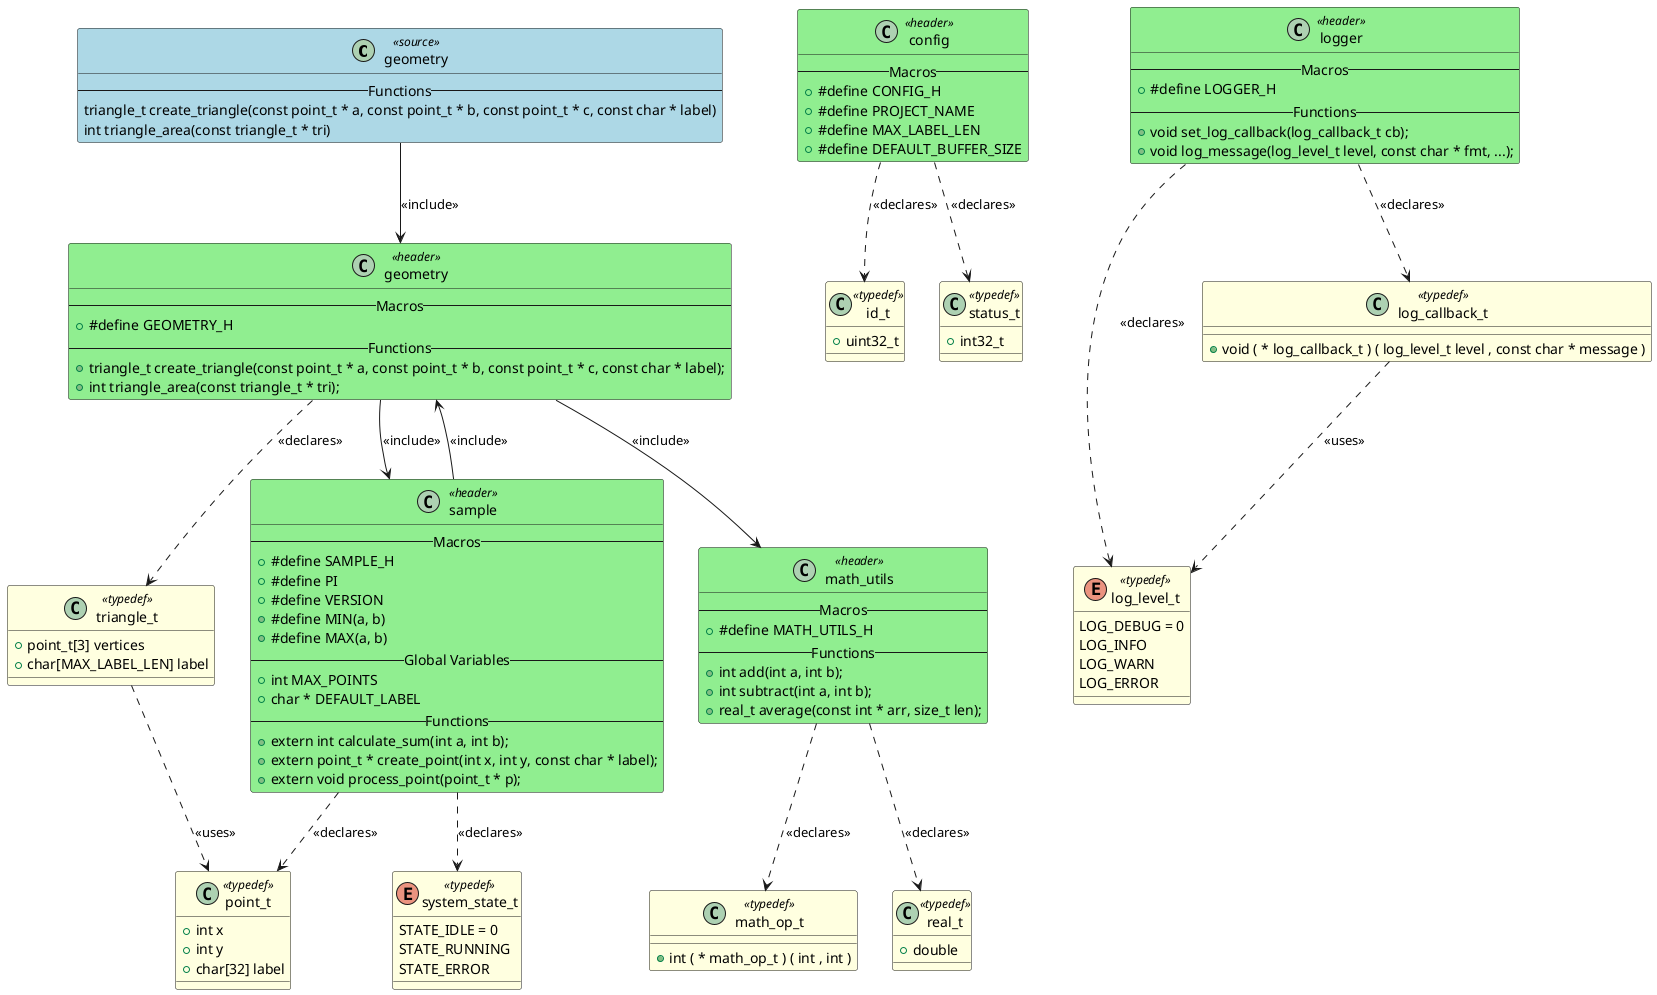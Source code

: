 @startuml geometry

class "geometry" as GEOMETRY <<source>> #LightBlue
{
-- Functions --
triangle_t create_triangle(const point_t * a, const point_t * b, const point_t * c, const char * label)
int triangle_area(const triangle_t * tri)
}

class "triangle_t" as TYPEDEF_TRIANGLE_T <<typedef>> #LightYellow
{
+ point_t[3] vertices
+ char[MAX_LABEL_LEN] label
}

class "math_op_t" as TYPEDEF_MATH_OP_T <<typedef>> #LightYellow
{
+ int ( * math_op_t ) ( int , int )
}

enum "system_state_t" as TYPEDEF_SYSTEM_STATE_T <<typedef>> #LightYellow
{
STATE_IDLE = 0
STATE_RUNNING
STATE_ERROR
}

class "id_t" as TYPEDEF_ID_T <<typedef>> #LightYellow
{
+ uint32_t
}

class "point_t" as TYPEDEF_POINT_T <<typedef>> #LightYellow
{
+ int x
+ int y
+ char[32] label
}

class "real_t" as TYPEDEF_REAL_T <<typedef>> #LightYellow
{
+ double
}

class "status_t" as TYPEDEF_STATUS_T <<typedef>> #LightYellow
{
+ int32_t
}

enum "log_level_t" as TYPEDEF_LOG_LEVEL_T <<typedef>> #LightYellow
{
LOG_DEBUG = 0
LOG_INFO
LOG_WARN
LOG_ERROR
}

class "log_callback_t" as TYPEDEF_LOG_CALLBACK_T <<typedef>> #LightYellow
{
+ void ( * log_callback_t ) ( log_level_t level , const char * message )
}

class "geometry" as HEADER_GEOMETRY <<header>> #LightGreen
{
-- Macros --
+ #define GEOMETRY_H
-- Functions --
+ triangle_t create_triangle(const point_t * a, const point_t * b, const point_t * c, const char * label);
+ int triangle_area(const triangle_t * tri);
}
class "math_utils" as HEADER_MATH_UTILS <<header>> #LightGreen
{
-- Macros --
+ #define MATH_UTILS_H
-- Functions --
+ int add(int a, int b);
+ int subtract(int a, int b);
+ real_t average(const int * arr, size_t len);
}
class "sample" as HEADER_SAMPLE <<header>> #LightGreen
{
-- Macros --
+ #define SAMPLE_H
+ #define PI
+ #define VERSION
+ #define MIN(a, b)
+ #define MAX(a, b)
-- Global Variables --
+ int MAX_POINTS
+ char * DEFAULT_LABEL
-- Functions --
+ extern int calculate_sum(int a, int b);
+ extern point_t * create_point(int x, int y, const char * label);
+ extern void process_point(point_t * p);
}
class "config" as HEADER_CONFIG <<header>> #LightGreen
{
-- Macros --
+ #define CONFIG_H
+ #define PROJECT_NAME
+ #define MAX_LABEL_LEN
+ #define DEFAULT_BUFFER_SIZE
}
class "logger" as HEADER_LOGGER <<header>> #LightGreen
{
-- Macros --
+ #define LOGGER_H
-- Functions --
+ void set_log_callback(log_callback_t cb);
+ void log_message(log_level_t level, const char * fmt, ...);
}
GEOMETRY --> HEADER_GEOMETRY : <<include>>
HEADER_GEOMETRY --> HEADER_SAMPLE : <<include>>
HEADER_GEOMETRY --> HEADER_MATH_UTILS : <<include>>
HEADER_SAMPLE --> HEADER_GEOMETRY : <<include>>
HEADER_GEOMETRY ..> TYPEDEF_TRIANGLE_T : <<declares>>
TYPEDEF_TRIANGLE_T ..> TYPEDEF_POINT_T : <<uses>>
TYPEDEF_LOG_CALLBACK_T ..> TYPEDEF_LOG_LEVEL_T : <<uses>>
HEADER_SAMPLE ..> TYPEDEF_POINT_T : <<declares>>
HEADER_SAMPLE ..> TYPEDEF_SYSTEM_STATE_T : <<declares>>
HEADER_CONFIG ..> TYPEDEF_ID_T : <<declares>>
HEADER_CONFIG ..> TYPEDEF_STATUS_T : <<declares>>
HEADER_LOGGER ..> TYPEDEF_LOG_LEVEL_T : <<declares>>
HEADER_LOGGER ..> TYPEDEF_LOG_CALLBACK_T : <<declares>>
HEADER_MATH_UTILS ..> TYPEDEF_REAL_T : <<declares>>
HEADER_MATH_UTILS ..> TYPEDEF_MATH_OP_T : <<declares>>

@enduml